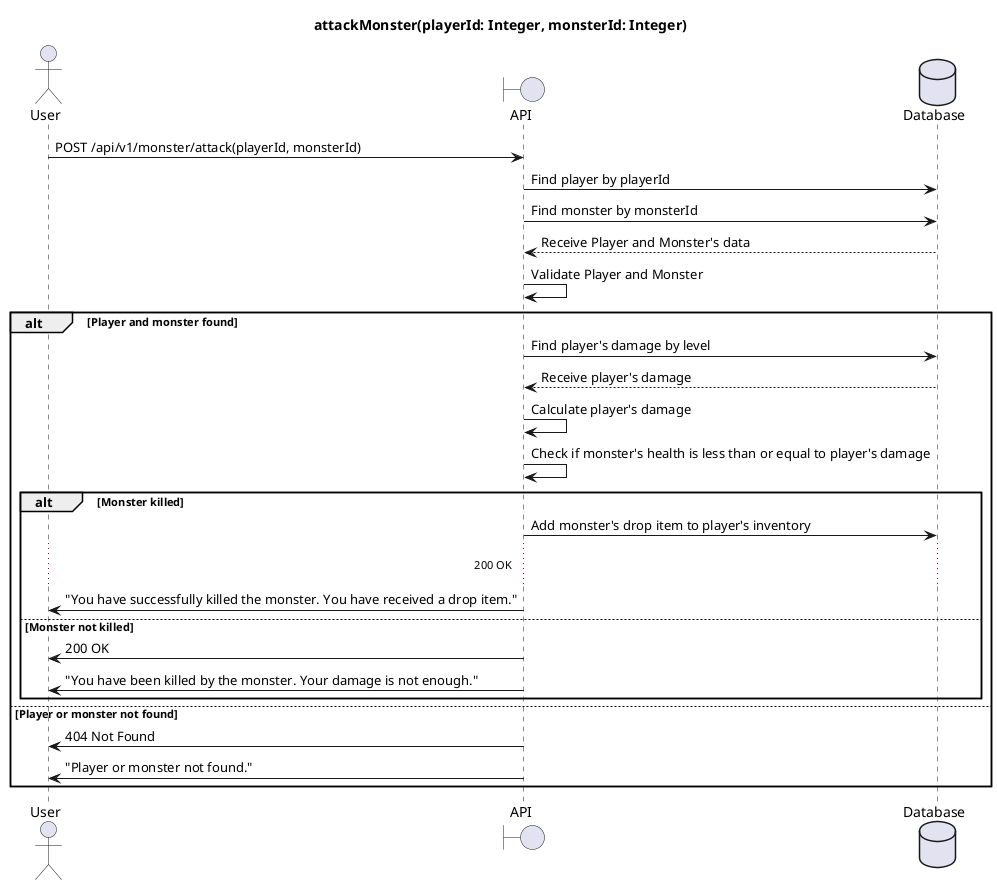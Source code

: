 @startuml
title attackMonster(playerId: Integer, monsterId: Integer)

actor User as u
boundary API as a
database Database as d

u->a : POST /api/v1/monster/attack(playerId, monsterId)

a->d : Find player by playerId
a->d : Find monster by monsterId
d-->a : Receive Player and Monster's data
a->a : Validate Player and Monster

alt Player and monster found
    a->d : Find player's damage by level
    d-->a : Receive player's damage
    a->a : Calculate player's damage
    a->a : Check if monster's health is less than or equal to player's damage
    alt Monster killed
        a->d : Add monster's drop item to player's inventory
        ...200 OK...
        a->u : "You have successfully killed the monster. You have received a drop item."
    else Monster not killed
        a->u : 200 OK
        a->u : "You have been killed by the monster. Your damage is not enough."
    end
else Player or monster not found
    a->u : 404 Not Found
    a->u : "Player or monster not found."
end

@enduml
